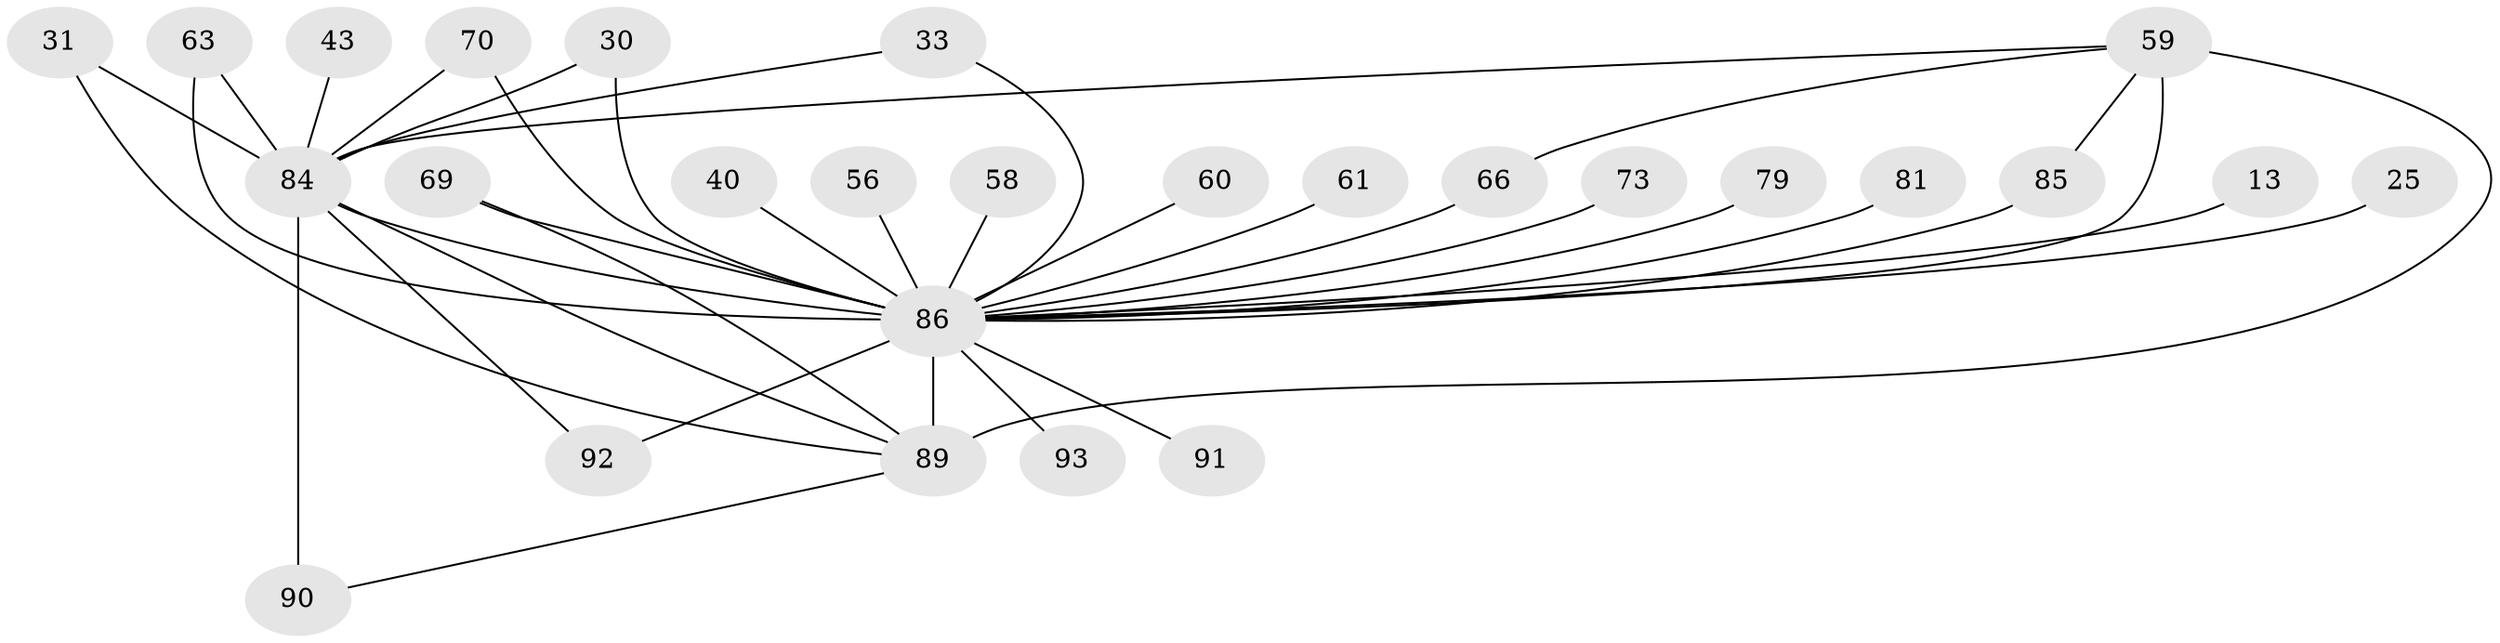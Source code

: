 // original degree distribution, {15: 0.010752688172043012, 21: 0.010752688172043012, 32: 0.010752688172043012, 19: 0.010752688172043012, 26: 0.010752688172043012, 24: 0.010752688172043012, 13: 0.010752688172043012, 23: 0.010752688172043012, 17: 0.010752688172043012, 14: 0.010752688172043012, 4: 0.07526881720430108, 3: 0.22580645161290322, 2: 0.5376344086021505, 6: 0.021505376344086023, 5: 0.03225806451612903}
// Generated by graph-tools (version 1.1) at 2025/49/03/04/25 21:49:35]
// undirected, 27 vertices, 39 edges
graph export_dot {
graph [start="1"]
  node [color=gray90,style=filled];
  13;
  25;
  30;
  31;
  33;
  40;
  43;
  56;
  58;
  59 [super="+45+27+51+9+46"];
  60;
  61;
  63 [super="+42"];
  66;
  69 [super="+68"];
  70;
  73;
  79;
  81;
  84 [super="+38+83+74"];
  85 [super="+28"];
  86 [super="+67+76+77+47+62+29"];
  89 [super="+48+88+87+82"];
  90 [super="+72"];
  91;
  92;
  93;
  13 -- 86 [weight=2];
  25 -- 86 [weight=2];
  30 -- 84;
  30 -- 86;
  31 -- 89;
  31 -- 84;
  33 -- 84;
  33 -- 86;
  40 -- 86 [weight=2];
  43 -- 84 [weight=2];
  56 -- 86 [weight=2];
  58 -- 86;
  59 -- 66;
  59 -- 85;
  59 -- 86 [weight=17];
  59 -- 89 [weight=4];
  59 -- 84 [weight=13];
  60 -- 86;
  61 -- 86 [weight=2];
  63 -- 84 [weight=2];
  63 -- 86;
  66 -- 86;
  69 -- 89;
  69 -- 86 [weight=2];
  70 -- 84;
  70 -- 86;
  73 -- 86;
  79 -- 86 [weight=2];
  81 -- 86 [weight=2];
  84 -- 89 [weight=11];
  84 -- 90 [weight=3];
  84 -- 92;
  84 -- 86 [weight=13];
  85 -- 86;
  86 -- 89 [weight=30];
  86 -- 91 [weight=2];
  86 -- 92;
  86 -- 93 [weight=2];
  89 -- 90;
}
